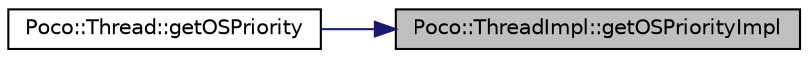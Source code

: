 digraph "Poco::ThreadImpl::getOSPriorityImpl"
{
 // LATEX_PDF_SIZE
  edge [fontname="Helvetica",fontsize="10",labelfontname="Helvetica",labelfontsize="10"];
  node [fontname="Helvetica",fontsize="10",shape=record];
  rankdir="RL";
  Node1 [label="Poco::ThreadImpl::getOSPriorityImpl",height=0.2,width=0.4,color="black", fillcolor="grey75", style="filled", fontcolor="black",tooltip=" "];
  Node1 -> Node2 [dir="back",color="midnightblue",fontsize="10",style="solid"];
  Node2 [label="Poco::Thread::getOSPriority",height=0.2,width=0.4,color="black", fillcolor="white", style="filled",URL="$classPoco_1_1Thread.html#ab5097a3cbfe45546e6da10514a4f2eba",tooltip=" "];
}
